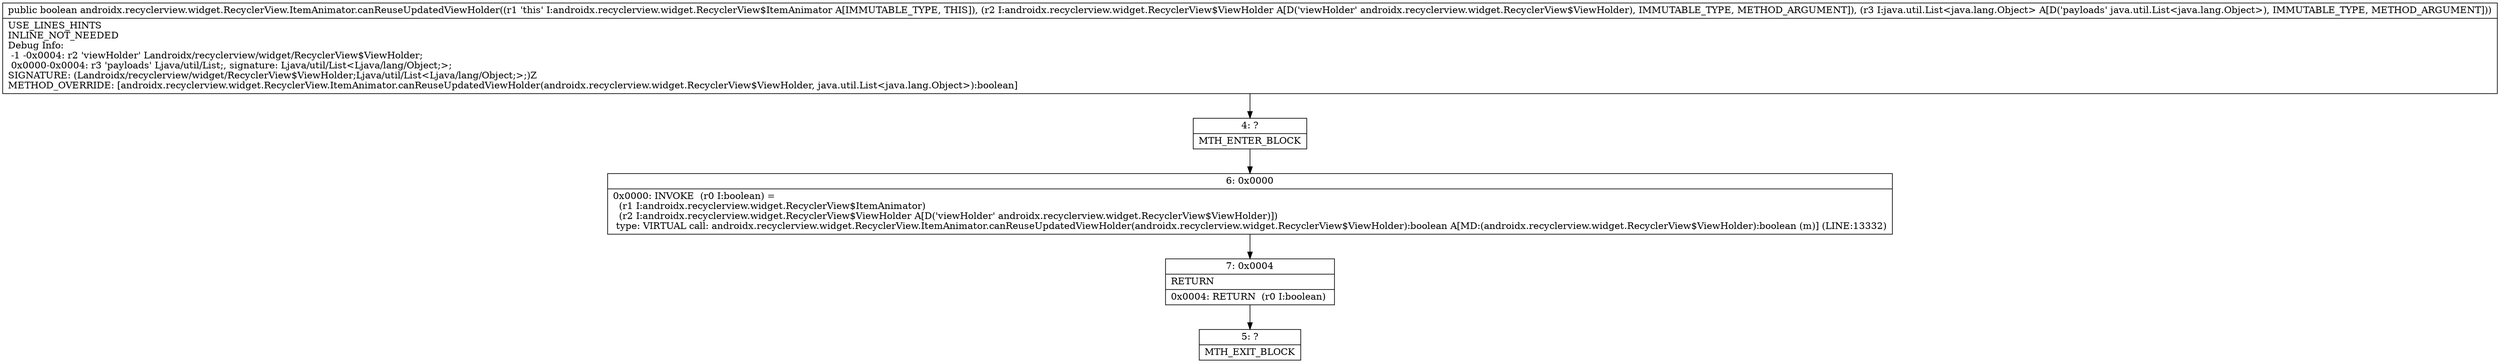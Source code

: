 digraph "CFG forandroidx.recyclerview.widget.RecyclerView.ItemAnimator.canReuseUpdatedViewHolder(Landroidx\/recyclerview\/widget\/RecyclerView$ViewHolder;Ljava\/util\/List;)Z" {
Node_4 [shape=record,label="{4\:\ ?|MTH_ENTER_BLOCK\l}"];
Node_6 [shape=record,label="{6\:\ 0x0000|0x0000: INVOKE  (r0 I:boolean) = \l  (r1 I:androidx.recyclerview.widget.RecyclerView$ItemAnimator)\l  (r2 I:androidx.recyclerview.widget.RecyclerView$ViewHolder A[D('viewHolder' androidx.recyclerview.widget.RecyclerView$ViewHolder)])\l type: VIRTUAL call: androidx.recyclerview.widget.RecyclerView.ItemAnimator.canReuseUpdatedViewHolder(androidx.recyclerview.widget.RecyclerView$ViewHolder):boolean A[MD:(androidx.recyclerview.widget.RecyclerView$ViewHolder):boolean (m)] (LINE:13332)\l}"];
Node_7 [shape=record,label="{7\:\ 0x0004|RETURN\l|0x0004: RETURN  (r0 I:boolean) \l}"];
Node_5 [shape=record,label="{5\:\ ?|MTH_EXIT_BLOCK\l}"];
MethodNode[shape=record,label="{public boolean androidx.recyclerview.widget.RecyclerView.ItemAnimator.canReuseUpdatedViewHolder((r1 'this' I:androidx.recyclerview.widget.RecyclerView$ItemAnimator A[IMMUTABLE_TYPE, THIS]), (r2 I:androidx.recyclerview.widget.RecyclerView$ViewHolder A[D('viewHolder' androidx.recyclerview.widget.RecyclerView$ViewHolder), IMMUTABLE_TYPE, METHOD_ARGUMENT]), (r3 I:java.util.List\<java.lang.Object\> A[D('payloads' java.util.List\<java.lang.Object\>), IMMUTABLE_TYPE, METHOD_ARGUMENT]))  | USE_LINES_HINTS\lINLINE_NOT_NEEDED\lDebug Info:\l  \-1 \-0x0004: r2 'viewHolder' Landroidx\/recyclerview\/widget\/RecyclerView$ViewHolder;\l  0x0000\-0x0004: r3 'payloads' Ljava\/util\/List;, signature: Ljava\/util\/List\<Ljava\/lang\/Object;\>;\lSIGNATURE: (Landroidx\/recyclerview\/widget\/RecyclerView$ViewHolder;Ljava\/util\/List\<Ljava\/lang\/Object;\>;)Z\lMETHOD_OVERRIDE: [androidx.recyclerview.widget.RecyclerView.ItemAnimator.canReuseUpdatedViewHolder(androidx.recyclerview.widget.RecyclerView$ViewHolder, java.util.List\<java.lang.Object\>):boolean]\l}"];
MethodNode -> Node_4;Node_4 -> Node_6;
Node_6 -> Node_7;
Node_7 -> Node_5;
}

